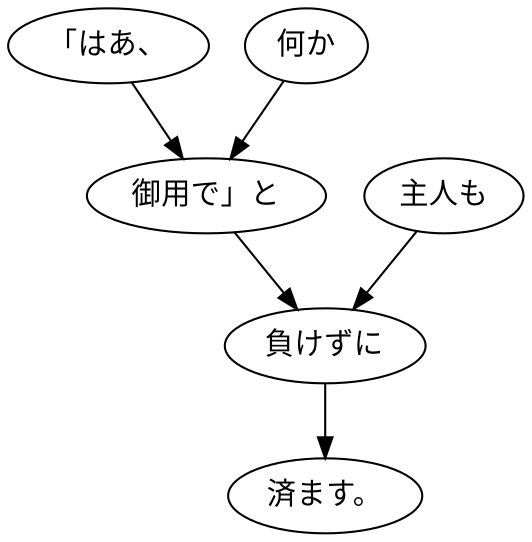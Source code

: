 digraph graph800 {
	node0 [label="「はあ、"];
	node1 [label="何か"];
	node2 [label="御用で」と"];
	node3 [label="主人も"];
	node4 [label="負けずに"];
	node5 [label="済ます。"];
	node0 -> node2;
	node1 -> node2;
	node2 -> node4;
	node3 -> node4;
	node4 -> node5;
}
